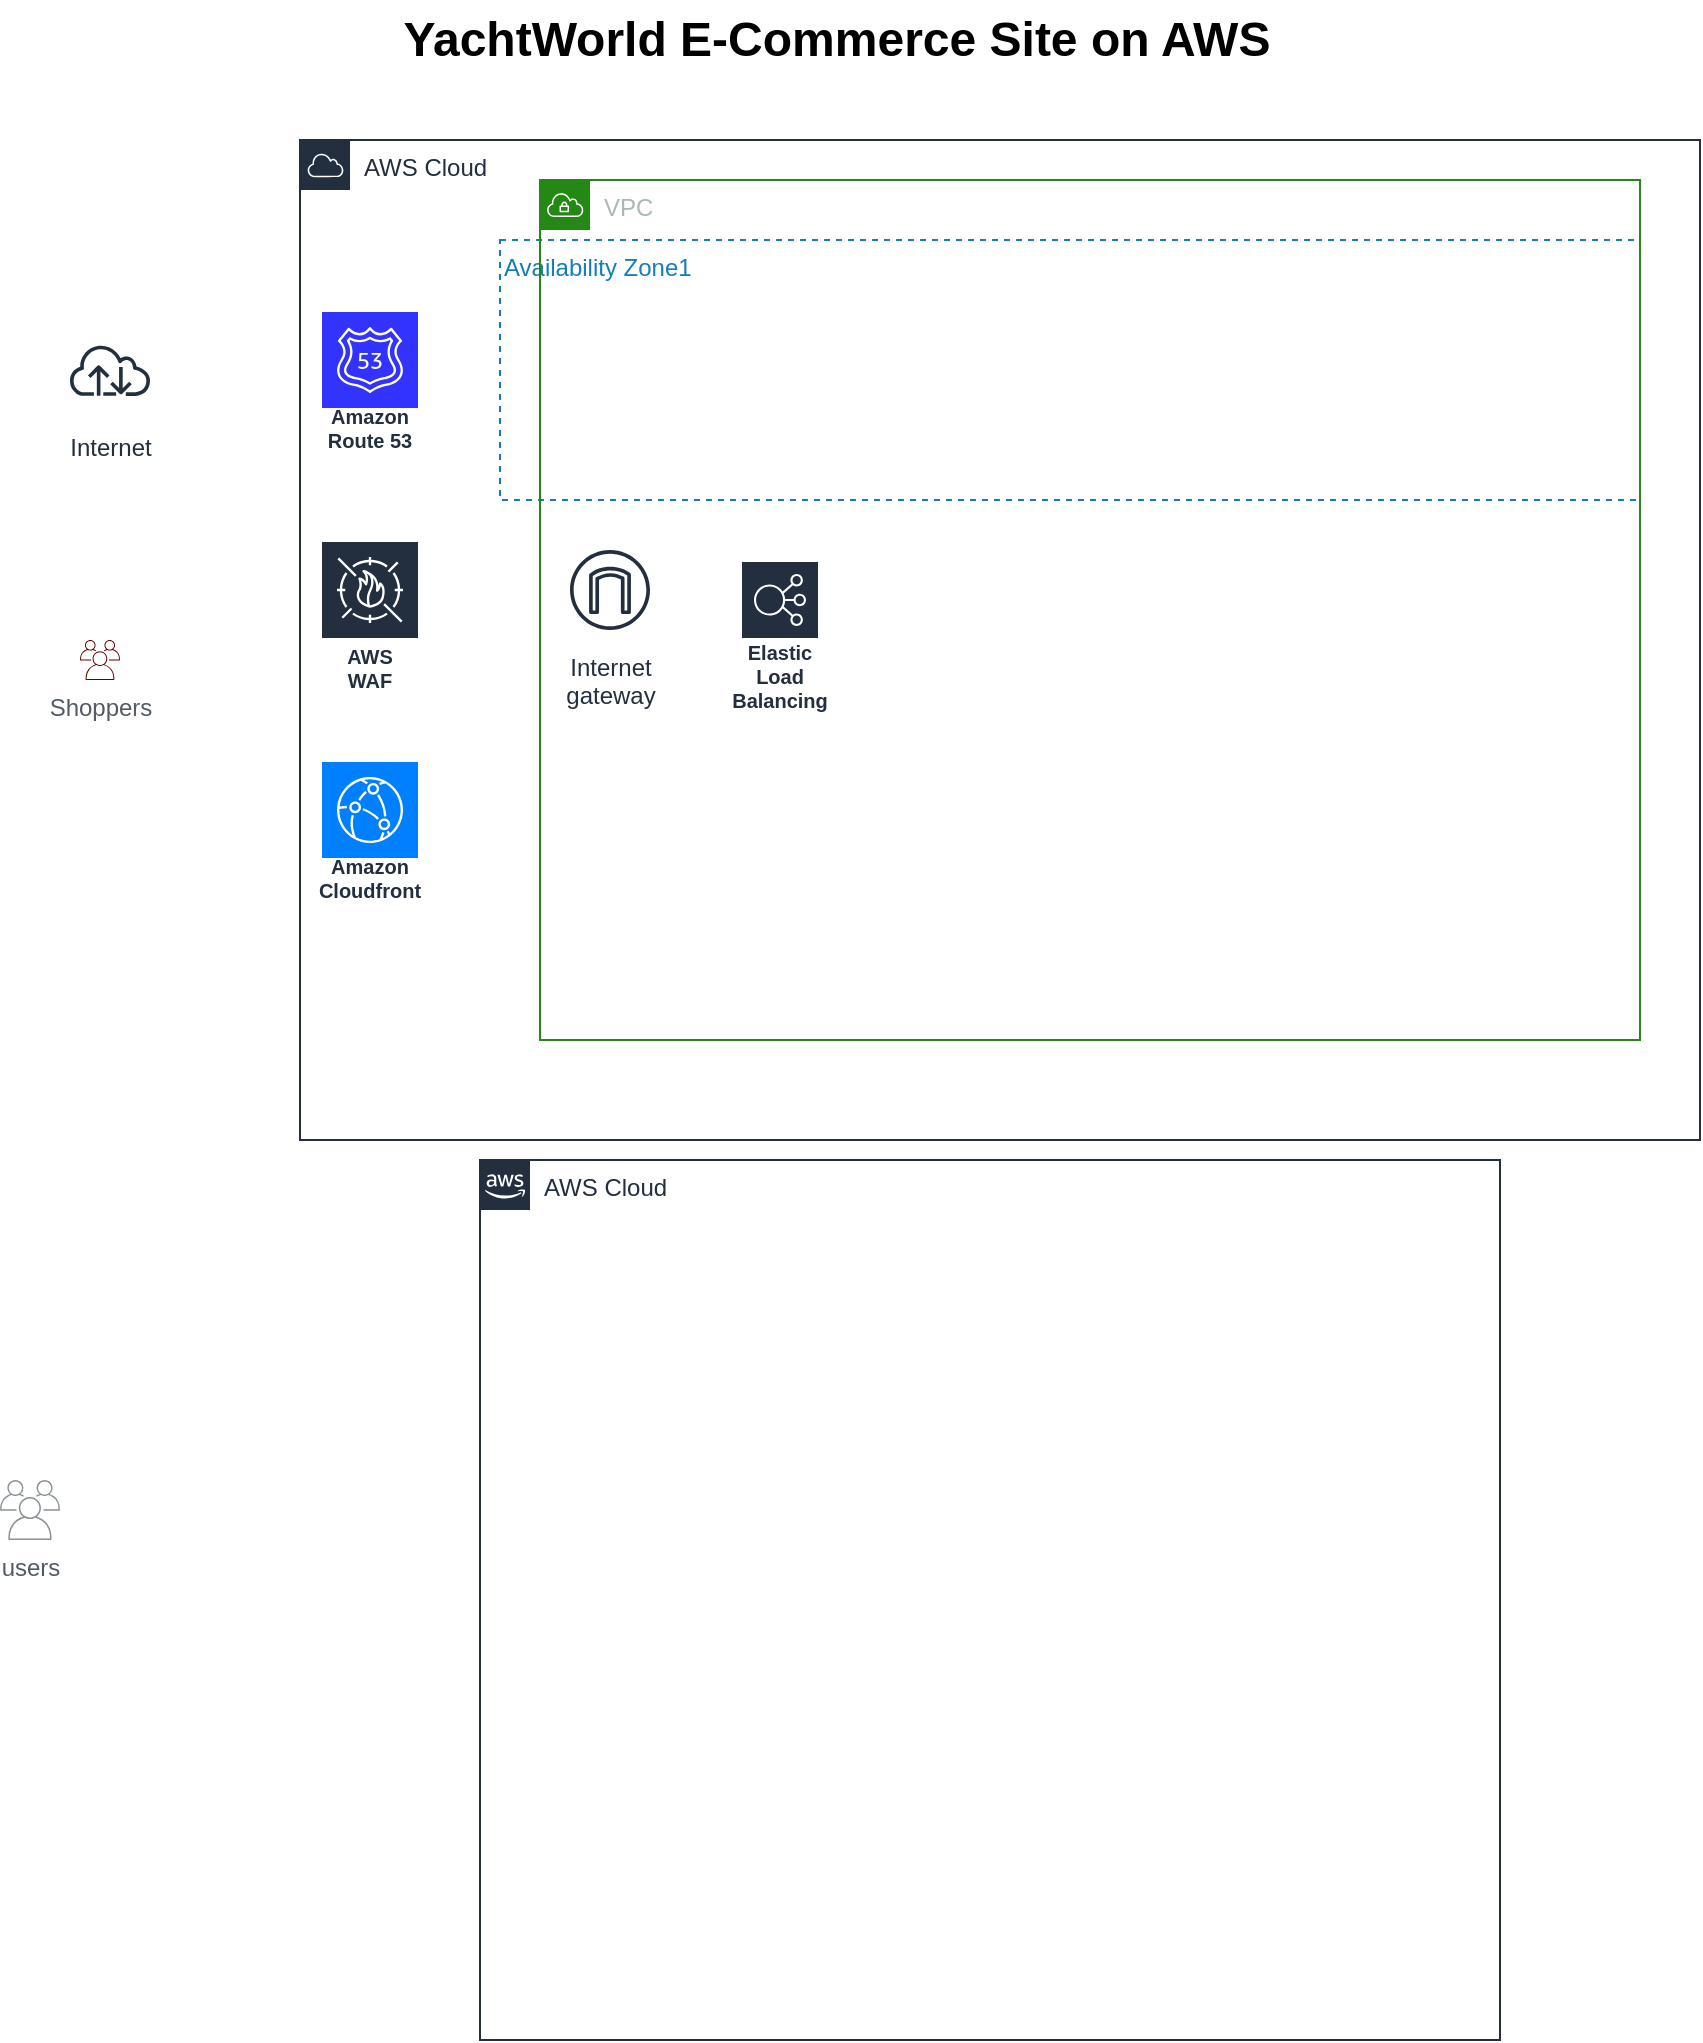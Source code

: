 <mxfile version="16.6.4" type="github" pages="2">
  <diagram id="Hd-zK0UeKpVdn5tMA35c" name="Page-1">
    <mxGraphModel dx="869" dy="524" grid="1" gridSize="10" guides="1" tooltips="1" connect="1" arrows="1" fold="1" page="1" pageScale="1" pageWidth="850" pageHeight="1100" math="0" shadow="0">
      <root>
        <mxCell id="0" />
        <mxCell id="1" parent="0" />
        <mxCell id="51JRGWN9c1_ZJnFZxeVv-3" value="users" style="sketch=0;outlineConnect=0;gradientColor=none;fontColor=#545B64;strokeColor=none;fillColor=#879196;dashed=0;verticalLabelPosition=bottom;verticalAlign=top;align=center;html=1;fontSize=12;fontStyle=0;aspect=fixed;shape=mxgraph.aws4.illustration_users;pointerEvents=1" parent="1" vertex="1">
          <mxGeometry y="1290" width="30" height="30" as="geometry" />
        </mxCell>
        <mxCell id="51JRGWN9c1_ZJnFZxeVv-4" value="AWS Cloud" style="points=[[0,0],[0.25,0],[0.5,0],[0.75,0],[1,0],[1,0.25],[1,0.5],[1,0.75],[1,1],[0.75,1],[0.5,1],[0.25,1],[0,1],[0,0.75],[0,0.5],[0,0.25]];outlineConnect=0;gradientColor=none;html=1;whiteSpace=wrap;fontSize=12;fontStyle=0;container=1;pointerEvents=0;collapsible=0;recursiveResize=0;shape=mxgraph.aws4.group;grIcon=mxgraph.aws4.group_aws_cloud_alt;strokeColor=#232F3E;fillColor=none;verticalAlign=top;align=left;spacingLeft=30;fontColor=#232F3E;dashed=0;" parent="1" vertex="1">
          <mxGeometry x="240" y="1130" width="510" height="440" as="geometry" />
        </mxCell>
        <mxCell id="V_8zeYXXFvLSCljEdFhG-1" value="Shoppers" style="sketch=0;outlineConnect=0;gradientColor=none;fontColor=#545B64;strokeColor=none;fillColor=#660000;dashed=0;verticalLabelPosition=bottom;verticalAlign=top;align=center;html=1;fontSize=12;fontStyle=0;aspect=fixed;shape=mxgraph.aws4.illustration_users;pointerEvents=1" vertex="1" parent="1">
          <mxGeometry x="40" y="870" width="20" height="20" as="geometry" />
        </mxCell>
        <mxCell id="V_8zeYXXFvLSCljEdFhG-2" value="AWS Cloud" style="points=[[0,0],[0.25,0],[0.5,0],[0.75,0],[1,0],[1,0.25],[1,0.5],[1,0.75],[1,1],[0.75,1],[0.5,1],[0.25,1],[0,1],[0,0.75],[0,0.5],[0,0.25]];outlineConnect=0;gradientColor=none;html=1;whiteSpace=wrap;fontSize=12;fontStyle=0;container=1;pointerEvents=0;collapsible=0;recursiveResize=0;shape=mxgraph.aws4.group;grIcon=mxgraph.aws4.group_aws_cloud;strokeColor=#232F3E;fillColor=none;verticalAlign=top;align=left;spacingLeft=30;fontColor=#232F3E;dashed=0;" vertex="1" parent="1">
          <mxGeometry x="150" y="620" width="700" height="500" as="geometry" />
        </mxCell>
        <mxCell id="V_8zeYXXFvLSCljEdFhG-4" value="Amazon Route 53" style="sketch=0;outlineConnect=0;fontColor=#232F3E;gradientColor=none;strokeColor=#ffffff;fillColor=#3333FF;dashed=0;verticalLabelPosition=middle;verticalAlign=bottom;align=center;html=1;whiteSpace=wrap;fontSize=10;fontStyle=1;spacing=3;shape=mxgraph.aws4.productIcon;prIcon=mxgraph.aws4.route_53;" vertex="1" parent="V_8zeYXXFvLSCljEdFhG-2">
          <mxGeometry x="10" y="85" width="50" height="75" as="geometry" />
        </mxCell>
        <mxCell id="V_8zeYXXFvLSCljEdFhG-6" value="Amazon Cloudfront" style="sketch=0;outlineConnect=0;fontColor=#232F3E;gradientColor=none;strokeColor=#ffffff;fillColor=#007FFF;dashed=0;verticalLabelPosition=middle;verticalAlign=bottom;align=center;html=1;whiteSpace=wrap;fontSize=10;fontStyle=1;spacing=3;shape=mxgraph.aws4.productIcon;prIcon=mxgraph.aws4.cloudfront;" vertex="1" parent="V_8zeYXXFvLSCljEdFhG-2">
          <mxGeometry x="10" y="310" width="50" height="75" as="geometry" />
        </mxCell>
        <mxCell id="V_8zeYXXFvLSCljEdFhG-12" value="Availability Zone1" style="fillColor=none;strokeColor=#147EBA;dashed=1;verticalAlign=top;fontStyle=0;fontColor=#147EBA;align=left;" vertex="1" parent="V_8zeYXXFvLSCljEdFhG-2">
          <mxGeometry x="100" y="50" width="570" height="130" as="geometry" />
        </mxCell>
        <mxCell id="V_8zeYXXFvLSCljEdFhG-19" value="AWS WAF" style="sketch=0;outlineConnect=0;fontColor=#232F3E;gradientColor=none;strokeColor=#ffffff;fillColor=#232F3E;dashed=0;verticalLabelPosition=middle;verticalAlign=bottom;align=center;html=1;whiteSpace=wrap;fontSize=10;fontStyle=1;spacing=3;shape=mxgraph.aws4.productIcon;prIcon=mxgraph.aws4.waf;" vertex="1" parent="V_8zeYXXFvLSCljEdFhG-2">
          <mxGeometry x="10" y="200" width="50" height="80" as="geometry" />
        </mxCell>
        <mxCell id="V_8zeYXXFvLSCljEdFhG-13" value="VPC" style="points=[[0,0],[0.25,0],[0.5,0],[0.75,0],[1,0],[1,0.25],[1,0.5],[1,0.75],[1,1],[0.75,1],[0.5,1],[0.25,1],[0,1],[0,0.75],[0,0.5],[0,0.25]];outlineConnect=0;gradientColor=none;html=1;whiteSpace=wrap;fontSize=12;fontStyle=0;container=1;pointerEvents=0;collapsible=0;recursiveResize=0;shape=mxgraph.aws4.group;grIcon=mxgraph.aws4.group_vpc;strokeColor=#248814;fillColor=none;verticalAlign=top;align=left;spacingLeft=30;fontColor=#AAB7B8;dashed=0;" vertex="1" parent="1">
          <mxGeometry x="270" y="640" width="550" height="430" as="geometry" />
        </mxCell>
        <mxCell id="V_8zeYXXFvLSCljEdFhG-16" value="Internet&#xa;gateway" style="sketch=0;outlineConnect=0;fontColor=#232F3E;gradientColor=none;strokeColor=#232F3E;fillColor=#ffffff;dashed=0;verticalLabelPosition=bottom;verticalAlign=top;align=center;html=1;fontSize=12;fontStyle=0;aspect=fixed;shape=mxgraph.aws4.resourceIcon;resIcon=mxgraph.aws4.internet_gateway;" vertex="1" parent="V_8zeYXXFvLSCljEdFhG-13">
          <mxGeometry x="10" y="180" width="50" height="50" as="geometry" />
        </mxCell>
        <mxCell id="V_8zeYXXFvLSCljEdFhG-20" value="Elastic Load Balancing" style="sketch=0;outlineConnect=0;fontColor=#232F3E;gradientColor=none;strokeColor=#ffffff;fillColor=#232F3E;dashed=0;verticalLabelPosition=middle;verticalAlign=bottom;align=center;html=1;whiteSpace=wrap;fontSize=10;fontStyle=1;spacing=3;shape=mxgraph.aws4.productIcon;prIcon=mxgraph.aws4.elastic_load_balancing;" vertex="1" parent="V_8zeYXXFvLSCljEdFhG-13">
          <mxGeometry x="100" y="190" width="40" height="80" as="geometry" />
        </mxCell>
        <mxCell id="V_8zeYXXFvLSCljEdFhG-18" value="Internet" style="sketch=0;outlineConnect=0;fontColor=#232F3E;gradientColor=none;strokeColor=#232F3E;fillColor=#ffffff;dashed=0;verticalLabelPosition=bottom;verticalAlign=top;align=center;html=1;fontSize=12;fontStyle=0;aspect=fixed;shape=mxgraph.aws4.resourceIcon;resIcon=mxgraph.aws4.internet;" vertex="1" parent="1">
          <mxGeometry x="30" y="710" width="50" height="50" as="geometry" />
        </mxCell>
        <mxCell id="V_8zeYXXFvLSCljEdFhG-21" value="YachtWorld E-Commerce Site on AWS" style="text;strokeColor=none;fillColor=none;html=1;fontSize=24;fontStyle=1;verticalAlign=middle;align=center;" vertex="1" parent="1">
          <mxGeometry x="210" y="550" width="415" height="40" as="geometry" />
        </mxCell>
      </root>
    </mxGraphModel>
  </diagram>
  <diagram id="Xgq6dkoVUBXAuPUCxRQ5" name="Page-2">
    <mxGraphModel dx="869" dy="524" grid="1" gridSize="10" guides="1" tooltips="1" connect="1" arrows="1" fold="1" page="1" pageScale="1" pageWidth="850" pageHeight="1100" math="0" shadow="0">
      <root>
        <mxCell id="lcN3NaMfnYNySL9PqIhY-0" />
        <mxCell id="lcN3NaMfnYNySL9PqIhY-1" parent="lcN3NaMfnYNySL9PqIhY-0" />
        <mxCell id="lcN3NaMfnYNySL9PqIhY-2" value="AWS Cloud" style="points=[[0,0],[0.25,0],[0.5,0],[0.75,0],[1,0],[1,0.25],[1,0.5],[1,0.75],[1,1],[0.75,1],[0.5,1],[0.25,1],[0,1],[0,0.75],[0,0.5],[0,0.25]];outlineConnect=0;gradientColor=none;html=1;whiteSpace=wrap;fontSize=12;fontStyle=0;container=1;pointerEvents=0;collapsible=0;recursiveResize=0;shape=mxgraph.aws4.group;grIcon=mxgraph.aws4.group_aws_cloud_alt;strokeColor=#000066;fillColor=none;verticalAlign=top;align=left;spacingLeft=30;fontColor=#232F3E;dashed=0;" vertex="1" parent="lcN3NaMfnYNySL9PqIhY-1">
          <mxGeometry x="160" y="40" width="680" height="500" as="geometry" />
        </mxCell>
        <mxCell id="lcN3NaMfnYNySL9PqIhY-3" value="Amazon Cloudfront" style="sketch=0;outlineConnect=0;fontColor=#232F3E;gradientColor=none;strokeColor=#ffffff;fillColor=#0000FF;dashed=0;verticalLabelPosition=middle;verticalAlign=bottom;align=center;html=1;whiteSpace=wrap;fontSize=10;fontStyle=1;spacing=3;shape=mxgraph.aws4.productIcon;prIcon=mxgraph.aws4.cloudfront;" vertex="1" parent="lcN3NaMfnYNySL9PqIhY-2">
          <mxGeometry x="120" y="120" width="40" height="90" as="geometry" />
        </mxCell>
        <mxCell id="lcN3NaMfnYNySL9PqIhY-4" value="Amazon Cognito" style="sketch=0;outlineConnect=0;fontColor=#232F3E;gradientColor=none;strokeColor=#ffffff;fillColor=#CC0000;dashed=0;verticalLabelPosition=middle;verticalAlign=bottom;align=center;html=1;whiteSpace=wrap;fontSize=10;fontStyle=1;spacing=3;shape=mxgraph.aws4.productIcon;prIcon=mxgraph.aws4.cognito;" vertex="1" parent="lcN3NaMfnYNySL9PqIhY-2">
          <mxGeometry x="40" y="400" width="40" height="70" as="geometry" />
        </mxCell>
        <mxCell id="lcN3NaMfnYNySL9PqIhY-6" value="Amazon Route 53" style="sketch=0;outlineConnect=0;fontColor=#232F3E;gradientColor=none;strokeColor=#ffffff;fillColor=#6666FF;dashed=0;verticalLabelPosition=middle;verticalAlign=bottom;align=center;html=1;whiteSpace=wrap;fontSize=10;fontStyle=1;spacing=3;shape=mxgraph.aws4.productIcon;prIcon=mxgraph.aws4.route_53;" vertex="1" parent="lcN3NaMfnYNySL9PqIhY-2">
          <mxGeometry x="240" y="40" width="40" height="90" as="geometry" />
        </mxCell>
        <mxCell id="lcN3NaMfnYNySL9PqIhY-7" value="Amazon API Gateway" style="sketch=0;outlineConnect=0;fontColor=#232F3E;gradientColor=none;strokeColor=#ffffff;fillColor=#FF0000;dashed=0;verticalLabelPosition=middle;verticalAlign=bottom;align=center;html=1;whiteSpace=wrap;fontSize=10;fontStyle=1;spacing=3;shape=mxgraph.aws4.productIcon;prIcon=mxgraph.aws4.api_gateway;" vertex="1" parent="lcN3NaMfnYNySL9PqIhY-2">
          <mxGeometry x="320" y="220" width="40" height="90" as="geometry" />
        </mxCell>
        <mxCell id="lcN3NaMfnYNySL9PqIhY-5" value="Lambda Function (/boats-for-sale/)" style="sketch=0;outlineConnect=0;fontColor=#232F3E;gradientColor=none;strokeColor=#FFB366;fillColor=#FF0000;dashed=0;verticalLabelPosition=bottom;verticalAlign=top;align=center;html=1;fontSize=12;fontStyle=0;aspect=fixed;shape=mxgraph.aws4.resourceIcon;resIcon=mxgraph.aws4.lambda_function;" vertex="1" parent="lcN3NaMfnYNySL9PqIhY-2">
          <mxGeometry x="470" y="160" width="50" height="50" as="geometry" />
        </mxCell>
        <mxCell id="lcN3NaMfnYNySL9PqIhY-18" value="" style="edgeStyle=orthogonalEdgeStyle;html=1;endArrow=openThin;elbow=vertical;startArrow=openThin;startFill=0;endFill=0;strokeColor=#3333FF;rounded=0;" edge="1" parent="lcN3NaMfnYNySL9PqIhY-2" source="lcN3NaMfnYNySL9PqIhY-10">
          <mxGeometry width="100" relative="1" as="geometry">
            <mxPoint x="140" y="60" as="sourcePoint" />
            <mxPoint x="240" y="60" as="targetPoint" />
            <Array as="points">
              <mxPoint x="-120" y="60" />
            </Array>
          </mxGeometry>
        </mxCell>
        <mxCell id="lcN3NaMfnYNySL9PqIhY-19" value="Lambda Function (/yacht/&amp;lt;id&amp;gt;)" style="sketch=0;outlineConnect=0;fontColor=#232F3E;gradientColor=none;strokeColor=#FFB366;fillColor=#FF0000;dashed=0;verticalLabelPosition=bottom;verticalAlign=top;align=center;html=1;fontSize=12;fontStyle=0;aspect=fixed;shape=mxgraph.aws4.resourceIcon;resIcon=mxgraph.aws4.lambda_function;" vertex="1" parent="lcN3NaMfnYNySL9PqIhY-2">
          <mxGeometry x="480" y="360" width="50" height="50" as="geometry" />
        </mxCell>
        <mxCell id="lcN3NaMfnYNySL9PqIhY-20" value="" style="edgeStyle=orthogonalEdgeStyle;html=1;endArrow=openThin;elbow=vertical;startArrow=openThin;startFill=0;endFill=0;strokeColor=#3333FF;rounded=0;entryX=0.5;entryY=0.444;entryDx=0;entryDy=0;entryPerimeter=0;" edge="1" parent="lcN3NaMfnYNySL9PqIhY-2" source="lcN3NaMfnYNySL9PqIhY-4" target="lcN3NaMfnYNySL9PqIhY-7">
          <mxGeometry width="100" relative="1" as="geometry">
            <mxPoint x="220" y="230" as="sourcePoint" />
            <mxPoint x="320" y="230" as="targetPoint" />
            <Array as="points">
              <mxPoint x="340" y="420" />
            </Array>
          </mxGeometry>
        </mxCell>
        <mxCell id="lcN3NaMfnYNySL9PqIhY-21" value="" style="edgeStyle=orthogonalEdgeStyle;html=1;endArrow=openThin;elbow=vertical;startArrow=openThin;startFill=0;endFill=0;strokeColor=#3333FF;rounded=0;" edge="1" parent="lcN3NaMfnYNySL9PqIhY-2" source="lcN3NaMfnYNySL9PqIhY-10">
          <mxGeometry width="100" relative="1" as="geometry">
            <mxPoint x="-100" y="140" as="sourcePoint" />
            <mxPoint x="120" y="140" as="targetPoint" />
            <Array as="points">
              <mxPoint x="-130" y="140" />
            </Array>
          </mxGeometry>
        </mxCell>
        <mxCell id="lcN3NaMfnYNySL9PqIhY-23" value="&lt;font style=&quot;font-size: 7px&quot; color=&quot;#cc0000&quot;&gt;Verify token with identity provider&lt;/font&gt;" style="text;html=1;strokeColor=none;fillColor=none;align=center;verticalAlign=middle;whiteSpace=wrap;rounded=0;dashed=1;" vertex="1" parent="lcN3NaMfnYNySL9PqIhY-2">
          <mxGeometry x="20" y="470" width="120" height="30" as="geometry" />
        </mxCell>
        <mxCell id="lcN3NaMfnYNySL9PqIhY-24" value="&lt;font style=&quot;font-size: 7px&quot;&gt;Manage Domain name mapping&lt;/font&gt;" style="text;html=1;strokeColor=none;fillColor=none;align=center;verticalAlign=middle;whiteSpace=wrap;rounded=0;dashed=1;" vertex="1" parent="lcN3NaMfnYNySL9PqIhY-2">
          <mxGeometry x="210" width="120" height="30" as="geometry" />
        </mxCell>
        <mxCell id="lcN3NaMfnYNySL9PqIhY-25" value="&lt;font style=&quot;font-size: 7px&quot;&gt;Amazon DynamoDB&lt;/font&gt;" style="sketch=0;outlineConnect=0;fontColor=#232F3E;gradientColor=none;strokeColor=#ffffff;fillColor=#FF99FF;dashed=0;verticalLabelPosition=middle;verticalAlign=bottom;align=center;html=1;whiteSpace=wrap;fontSize=10;fontStyle=1;spacing=3;shape=mxgraph.aws4.productIcon;prIcon=mxgraph.aws4.dynamodb;" vertex="1" parent="lcN3NaMfnYNySL9PqIhY-2">
          <mxGeometry x="620" y="250" width="50" height="80" as="geometry" />
        </mxCell>
        <mxCell id="lcN3NaMfnYNySL9PqIhY-26" value="AWS Certificate Manager" style="sketch=0;outlineConnect=0;fontColor=#232F3E;gradientColor=none;strokeColor=#ffffff;fillColor=#A9C4EB;dashed=0;verticalLabelPosition=middle;verticalAlign=bottom;align=center;html=1;whiteSpace=wrap;fontSize=10;fontStyle=1;spacing=3;shape=mxgraph.aws4.productIcon;prIcon=mxgraph.aws4.certificate_manager_3;" vertex="1" parent="lcN3NaMfnYNySL9PqIhY-2">
          <mxGeometry x="475" y="40" width="40" height="70" as="geometry" />
        </mxCell>
        <mxCell id="lcN3NaMfnYNySL9PqIhY-30" value="&lt;font style=&quot;font-size: 7px&quot; color=&quot;#cc0000&quot;&gt;Enable SSL/TLS via custom certificate&lt;/font&gt;" style="text;html=1;strokeColor=none;fillColor=none;align=center;verticalAlign=middle;whiteSpace=wrap;rounded=0;dashed=1;" vertex="1" parent="lcN3NaMfnYNySL9PqIhY-2">
          <mxGeometry x="530" y="40" width="100" height="30" as="geometry" />
        </mxCell>
        <mxCell id="lcN3NaMfnYNySL9PqIhY-31" value="" style="edgeStyle=orthogonalEdgeStyle;html=1;endArrow=openThin;elbow=vertical;startArrow=openThin;startFill=0;endFill=0;strokeColor=#545B64;rounded=0;fontSize=7;" edge="1" parent="lcN3NaMfnYNySL9PqIhY-2" source="lcN3NaMfnYNySL9PqIhY-7">
          <mxGeometry width="100" relative="1" as="geometry">
            <mxPoint x="370" y="60" as="sourcePoint" />
            <mxPoint x="470" y="60" as="targetPoint" />
            <Array as="points">
              <mxPoint x="340" y="60" />
            </Array>
          </mxGeometry>
        </mxCell>
        <mxCell id="lcN3NaMfnYNySL9PqIhY-33" value="" style="edgeStyle=orthogonalEdgeStyle;html=1;endArrow=open;elbow=vertical;startArrow=open;startFill=0;endFill=0;strokeColor=#545B64;rounded=0;fontSize=7;" edge="1" parent="lcN3NaMfnYNySL9PqIhY-2" source="lcN3NaMfnYNySL9PqIhY-6">
          <mxGeometry width="100" relative="1" as="geometry">
            <mxPoint x="370" y="50" as="sourcePoint" />
            <mxPoint x="470" y="50" as="targetPoint" />
            <Array as="points">
              <mxPoint x="330" y="50" />
              <mxPoint x="330" y="50" />
            </Array>
          </mxGeometry>
        </mxCell>
        <mxCell id="lcN3NaMfnYNySL9PqIhY-34" value="" style="edgeStyle=orthogonalEdgeStyle;html=1;endArrow=openThin;elbow=vertical;startArrow=openThin;startFill=0;endFill=0;strokeColor=#545B64;rounded=0;fontSize=7;" edge="1" parent="lcN3NaMfnYNySL9PqIhY-2" target="lcN3NaMfnYNySL9PqIhY-5">
          <mxGeometry width="100" relative="1" as="geometry">
            <mxPoint x="360" y="240" as="sourcePoint" />
            <mxPoint x="460" y="240" as="targetPoint" />
            <Array as="points">
              <mxPoint x="360" y="180" />
            </Array>
          </mxGeometry>
        </mxCell>
        <mxCell id="lcN3NaMfnYNySL9PqIhY-35" value="" style="edgeStyle=orthogonalEdgeStyle;html=1;endArrow=open;elbow=vertical;startArrow=open;startFill=0;endFill=0;strokeColor=#545B64;rounded=0;fontSize=7;" edge="1" parent="lcN3NaMfnYNySL9PqIhY-2" target="lcN3NaMfnYNySL9PqIhY-19">
          <mxGeometry width="100" relative="1" as="geometry">
            <mxPoint x="360" y="250" as="sourcePoint" />
            <mxPoint x="460" y="250" as="targetPoint" />
            <Array as="points">
              <mxPoint x="360" y="380" />
            </Array>
          </mxGeometry>
        </mxCell>
        <mxCell id="lcN3NaMfnYNySL9PqIhY-36" value="" style="edgeStyle=orthogonalEdgeStyle;html=1;endArrow=openThin;elbow=vertical;startArrow=openThin;startFill=0;endFill=0;strokeColor=#545B64;rounded=0;fontSize=7;" edge="1" parent="lcN3NaMfnYNySL9PqIhY-2" target="lcN3NaMfnYNySL9PqIhY-25">
          <mxGeometry width="100" relative="1" as="geometry">
            <mxPoint x="520" y="190" as="sourcePoint" />
            <mxPoint x="620" y="190" as="targetPoint" />
          </mxGeometry>
        </mxCell>
        <mxCell id="lcN3NaMfnYNySL9PqIhY-37" value="" style="edgeStyle=orthogonalEdgeStyle;html=1;endArrow=openThin;elbow=vertical;startArrow=openThin;startFill=0;endFill=0;strokeColor=#545B64;rounded=0;fontSize=7;" edge="1" parent="lcN3NaMfnYNySL9PqIhY-2" target="lcN3NaMfnYNySL9PqIhY-25">
          <mxGeometry width="100" relative="1" as="geometry">
            <mxPoint x="530" y="390" as="sourcePoint" />
            <mxPoint x="630" y="390" as="targetPoint" />
          </mxGeometry>
        </mxCell>
        <mxCell id="lcN3NaMfnYNySL9PqIhY-38" value="&lt;font style=&quot;font-size: 7px&quot; color=&quot;#cc0000&quot;&gt;Send HTTPS request to appropriate Lambda based on requested resource&lt;/font&gt;" style="text;html=1;strokeColor=none;fillColor=none;align=left;verticalAlign=middle;whiteSpace=wrap;rounded=0;dashed=1;horizontal=1;spacing=1;" vertex="1" parent="lcN3NaMfnYNySL9PqIhY-2">
          <mxGeometry x="380" y="240" width="100" height="30" as="geometry" />
        </mxCell>
        <mxCell id="lcN3NaMfnYNySL9PqIhY-10" value="Client" style="sketch=0;outlineConnect=0;fontColor=#232F3E;gradientColor=none;strokeColor=#232F3E;fillColor=#ffffff;dashed=0;verticalLabelPosition=bottom;verticalAlign=top;align=center;html=1;fontSize=12;fontStyle=0;aspect=fixed;shape=mxgraph.aws4.resourceIcon;resIcon=mxgraph.aws4.client;" vertex="1" parent="lcN3NaMfnYNySL9PqIhY-1">
          <mxGeometry x="10" y="250" width="40" height="40" as="geometry" />
        </mxCell>
        <mxCell id="lcN3NaMfnYNySL9PqIhY-12" value="" style="edgeStyle=orthogonalEdgeStyle;html=1;endArrow=openThin;elbow=vertical;startArrow=openThin;startFill=0;endFill=0;strokeColor=#3333FF;rounded=0;" edge="1" parent="lcN3NaMfnYNySL9PqIhY-1" source="lcN3NaMfnYNySL9PqIhY-10">
          <mxGeometry width="100" relative="1" as="geometry">
            <mxPoint x="380" y="270" as="sourcePoint" />
            <mxPoint x="480" y="270" as="targetPoint" />
          </mxGeometry>
        </mxCell>
        <mxCell id="lcN3NaMfnYNySL9PqIhY-15" value="" style="edgeStyle=orthogonalEdgeStyle;html=1;endArrow=openThin;elbow=vertical;startArrow=openThin;startFill=0;endFill=0;strokeColor=#3333FF;rounded=0;" edge="1" parent="lcN3NaMfnYNySL9PqIhY-1" source="lcN3NaMfnYNySL9PqIhY-10">
          <mxGeometry width="100" relative="1" as="geometry">
            <mxPoint x="30" y="460" as="sourcePoint" />
            <mxPoint x="200" y="460" as="targetPoint" />
            <Array as="points">
              <mxPoint x="30" y="460" />
            </Array>
          </mxGeometry>
        </mxCell>
        <mxCell id="lcN3NaMfnYNySL9PqIhY-22" value="&lt;h1&gt;&lt;font&gt;Web Client&lt;/font&gt;&lt;/h1&gt;" style="text;html=1;strokeColor=none;fillColor=none;spacing=5;spacingTop=-20;whiteSpace=wrap;overflow=hidden;rounded=0;fontColor=#000099;" vertex="1" parent="lcN3NaMfnYNySL9PqIhY-1">
          <mxGeometry y="10" width="160" height="40" as="geometry" />
        </mxCell>
        <mxCell id="lcN3NaMfnYNySL9PqIhY-27" value="&lt;font style=&quot;font-size: 7px ; line-height: 0.7&quot;&gt;Client app logs in with Amazon Cognito User Pool Id or third-party Identity Provider and receives an access token&lt;/font&gt;" style="text;html=1;strokeColor=none;fillColor=none;align=left;verticalAlign=middle;whiteSpace=wrap;rounded=0;dashed=1;" vertex="1" parent="lcN3NaMfnYNySL9PqIhY-1">
          <mxGeometry x="40" y="400" width="120" height="50" as="geometry" />
        </mxCell>
        <mxCell id="lcN3NaMfnYNySL9PqIhY-28" value="&lt;font style=&quot;font-size: 7px ; line-height: 0.7&quot; color=&quot;#cc0000&quot;&gt;Client app (running in browser) issues HTTPS request to API Gateway via custom domain name https://www.yachtworld.com and includes 3rd party token&lt;/font&gt;" style="text;html=1;strokeColor=none;fillColor=none;align=left;verticalAlign=middle;whiteSpace=wrap;rounded=0;dashed=1;" vertex="1" parent="lcN3NaMfnYNySL9PqIhY-1">
          <mxGeometry x="50" y="210" width="120" height="50" as="geometry" />
        </mxCell>
        <mxCell id="lcN3NaMfnYNySL9PqIhY-29" value="&lt;font style=&quot;font-size: 7px ; line-height: 0.7&quot; color=&quot;#cc0000&quot;&gt;User accesses Web App via custom domain name https://yachtworld.com&lt;/font&gt;" style="text;html=1;strokeColor=none;fillColor=none;align=left;verticalAlign=middle;whiteSpace=wrap;rounded=0;dashed=1;" vertex="1" parent="lcN3NaMfnYNySL9PqIhY-1">
          <mxGeometry x="70" y="100" width="120" height="40" as="geometry" />
        </mxCell>
      </root>
    </mxGraphModel>
  </diagram>
</mxfile>
